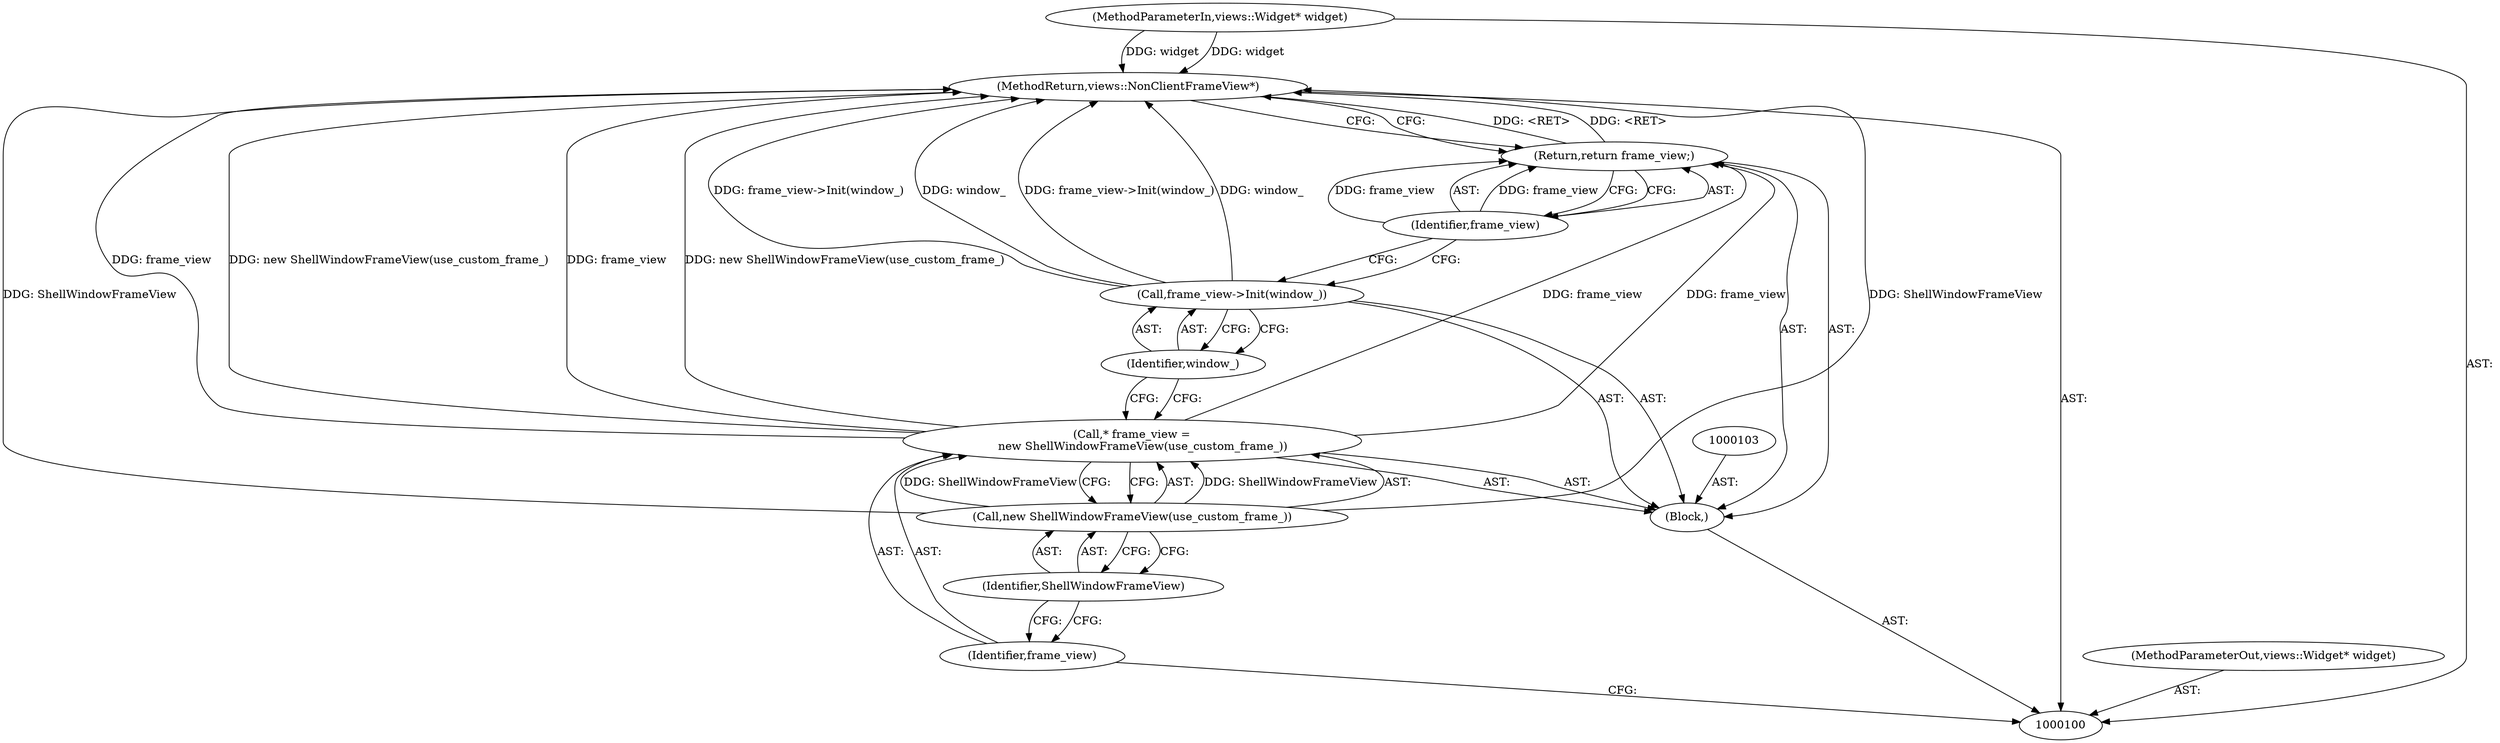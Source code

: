 digraph "0_Chrome_7f8cdab6fda192d15e45a3e9682b1eec427870c5_0" {
"1000112" [label="(MethodReturn,views::NonClientFrameView*)"];
"1000102" [label="(Block,)"];
"1000101" [label="(MethodParameterIn,views::Widget* widget)"];
"1000132" [label="(MethodParameterOut,views::Widget* widget)"];
"1000104" [label="(Call,* frame_view =\n      new ShellWindowFrameView(use_custom_frame_))"];
"1000105" [label="(Identifier,frame_view)"];
"1000107" [label="(Identifier,ShellWindowFrameView)"];
"1000106" [label="(Call,new ShellWindowFrameView(use_custom_frame_))"];
"1000109" [label="(Identifier,window_)"];
"1000108" [label="(Call,frame_view->Init(window_))"];
"1000111" [label="(Identifier,frame_view)"];
"1000110" [label="(Return,return frame_view;)"];
"1000112" -> "1000100"  [label="AST: "];
"1000112" -> "1000110"  [label="CFG: "];
"1000108" -> "1000112"  [label="DDG: frame_view->Init(window_)"];
"1000108" -> "1000112"  [label="DDG: window_"];
"1000106" -> "1000112"  [label="DDG: ShellWindowFrameView"];
"1000104" -> "1000112"  [label="DDG: frame_view"];
"1000104" -> "1000112"  [label="DDG: new ShellWindowFrameView(use_custom_frame_)"];
"1000101" -> "1000112"  [label="DDG: widget"];
"1000110" -> "1000112"  [label="DDG: <RET>"];
"1000102" -> "1000100"  [label="AST: "];
"1000103" -> "1000102"  [label="AST: "];
"1000104" -> "1000102"  [label="AST: "];
"1000108" -> "1000102"  [label="AST: "];
"1000110" -> "1000102"  [label="AST: "];
"1000101" -> "1000100"  [label="AST: "];
"1000101" -> "1000112"  [label="DDG: widget"];
"1000132" -> "1000100"  [label="AST: "];
"1000104" -> "1000102"  [label="AST: "];
"1000104" -> "1000106"  [label="CFG: "];
"1000105" -> "1000104"  [label="AST: "];
"1000106" -> "1000104"  [label="AST: "];
"1000109" -> "1000104"  [label="CFG: "];
"1000104" -> "1000112"  [label="DDG: frame_view"];
"1000104" -> "1000112"  [label="DDG: new ShellWindowFrameView(use_custom_frame_)"];
"1000106" -> "1000104"  [label="DDG: ShellWindowFrameView"];
"1000104" -> "1000110"  [label="DDG: frame_view"];
"1000105" -> "1000104"  [label="AST: "];
"1000105" -> "1000100"  [label="CFG: "];
"1000107" -> "1000105"  [label="CFG: "];
"1000107" -> "1000106"  [label="AST: "];
"1000107" -> "1000105"  [label="CFG: "];
"1000106" -> "1000107"  [label="CFG: "];
"1000106" -> "1000104"  [label="AST: "];
"1000106" -> "1000107"  [label="CFG: "];
"1000107" -> "1000106"  [label="AST: "];
"1000104" -> "1000106"  [label="CFG: "];
"1000106" -> "1000112"  [label="DDG: ShellWindowFrameView"];
"1000106" -> "1000104"  [label="DDG: ShellWindowFrameView"];
"1000109" -> "1000108"  [label="AST: "];
"1000109" -> "1000104"  [label="CFG: "];
"1000108" -> "1000109"  [label="CFG: "];
"1000108" -> "1000102"  [label="AST: "];
"1000108" -> "1000109"  [label="CFG: "];
"1000109" -> "1000108"  [label="AST: "];
"1000111" -> "1000108"  [label="CFG: "];
"1000108" -> "1000112"  [label="DDG: frame_view->Init(window_)"];
"1000108" -> "1000112"  [label="DDG: window_"];
"1000111" -> "1000110"  [label="AST: "];
"1000111" -> "1000108"  [label="CFG: "];
"1000110" -> "1000111"  [label="CFG: "];
"1000111" -> "1000110"  [label="DDG: frame_view"];
"1000110" -> "1000102"  [label="AST: "];
"1000110" -> "1000111"  [label="CFG: "];
"1000111" -> "1000110"  [label="AST: "];
"1000112" -> "1000110"  [label="CFG: "];
"1000110" -> "1000112"  [label="DDG: <RET>"];
"1000111" -> "1000110"  [label="DDG: frame_view"];
"1000104" -> "1000110"  [label="DDG: frame_view"];
}

